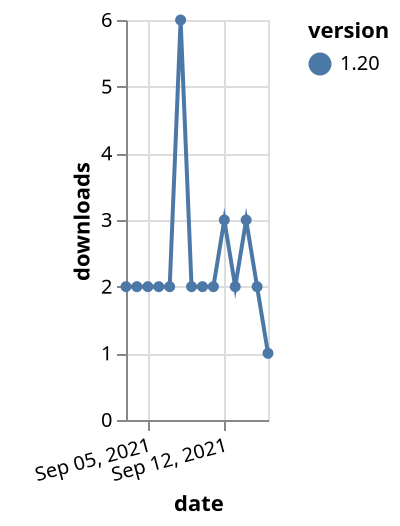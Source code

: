 {"$schema": "https://vega.github.io/schema/vega-lite/v5.json", "description": "A simple bar chart with embedded data.", "data": {"values": [{"date": "2021-09-03", "total": 2784, "delta": 2, "version": "1.20"}, {"date": "2021-09-04", "total": 2786, "delta": 2, "version": "1.20"}, {"date": "2021-09-05", "total": 2788, "delta": 2, "version": "1.20"}, {"date": "2021-09-06", "total": 2790, "delta": 2, "version": "1.20"}, {"date": "2021-09-07", "total": 2792, "delta": 2, "version": "1.20"}, {"date": "2021-09-08", "total": 2798, "delta": 6, "version": "1.20"}, {"date": "2021-09-09", "total": 2800, "delta": 2, "version": "1.20"}, {"date": "2021-09-10", "total": 2802, "delta": 2, "version": "1.20"}, {"date": "2021-09-11", "total": 2804, "delta": 2, "version": "1.20"}, {"date": "2021-09-12", "total": 2807, "delta": 3, "version": "1.20"}, {"date": "2021-09-13", "total": 2809, "delta": 2, "version": "1.20"}, {"date": "2021-09-14", "total": 2812, "delta": 3, "version": "1.20"}, {"date": "2021-09-15", "total": 2814, "delta": 2, "version": "1.20"}, {"date": "2021-09-16", "total": 2815, "delta": 1, "version": "1.20"}]}, "width": "container", "mark": {"type": "line", "point": {"filled": true}}, "encoding": {"x": {"field": "date", "type": "temporal", "timeUnit": "yearmonthdate", "title": "date", "axis": {"labelAngle": -15}}, "y": {"field": "delta", "type": "quantitative", "title": "downloads"}, "color": {"field": "version", "type": "nominal"}, "tooltip": {"field": "delta"}}}